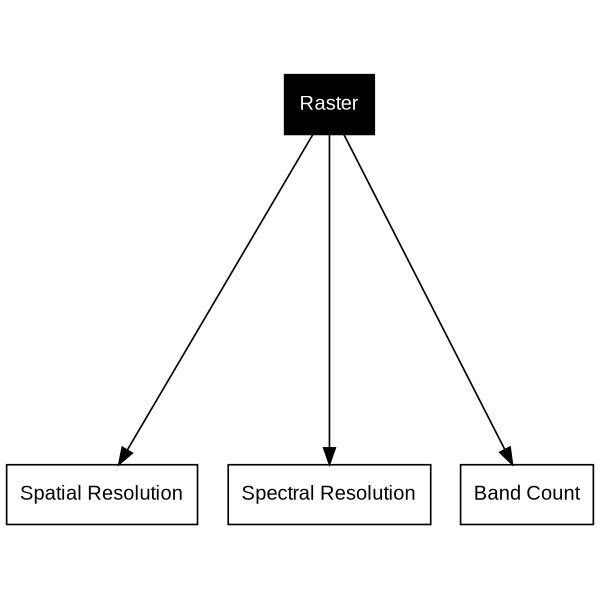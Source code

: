 //To generate the graph use:
//cat raster_diagram.dot | dot -T png -o raster_diagram.png ; display raster_diagram.png


digraph G {
  concentrate=true;
  ratio=fill;
  size="4,4";
  node [shape=box fontsize=12 fontname="Arial"];
  //edge  [arrowtail=inv, arrowhead=none];
  Raster[color=black, fontcolor=white, style=filled, weight=18];
  SpatialResolution [label="Spatial Resolution"];
  SpectralResolution [label="Spectral Resolution"] ;
  BandCount [label="Band Count"];
  Raster -> SpatialResolution ;
  Raster -> SpectralResolution  ;
  Raster -> BandCount ;

}
